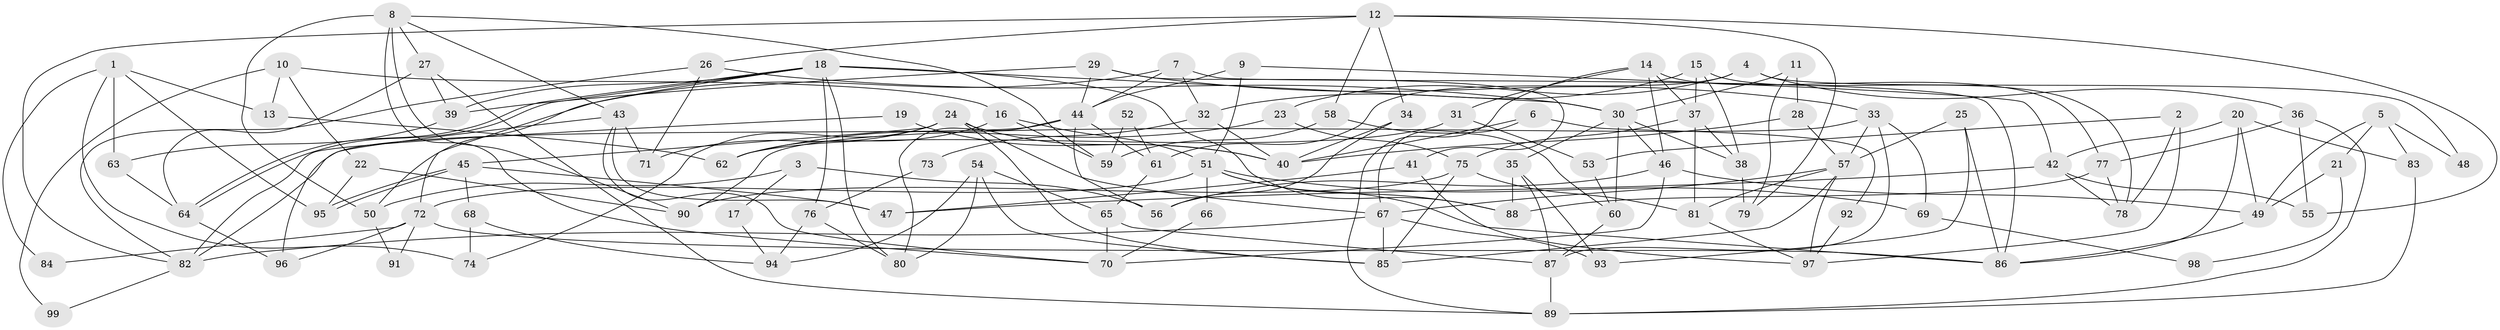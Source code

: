 // coarse degree distribution, {5: 0.15254237288135594, 6: 0.2033898305084746, 4: 0.2033898305084746, 3: 0.13559322033898305, 8: 0.1016949152542373, 7: 0.0847457627118644, 9: 0.03389830508474576, 2: 0.0847457627118644}
// Generated by graph-tools (version 1.1) at 2025/41/03/06/25 10:41:59]
// undirected, 99 vertices, 198 edges
graph export_dot {
graph [start="1"]
  node [color=gray90,style=filled];
  1;
  2;
  3;
  4;
  5;
  6;
  7;
  8;
  9;
  10;
  11;
  12;
  13;
  14;
  15;
  16;
  17;
  18;
  19;
  20;
  21;
  22;
  23;
  24;
  25;
  26;
  27;
  28;
  29;
  30;
  31;
  32;
  33;
  34;
  35;
  36;
  37;
  38;
  39;
  40;
  41;
  42;
  43;
  44;
  45;
  46;
  47;
  48;
  49;
  50;
  51;
  52;
  53;
  54;
  55;
  56;
  57;
  58;
  59;
  60;
  61;
  62;
  63;
  64;
  65;
  66;
  67;
  68;
  69;
  70;
  71;
  72;
  73;
  74;
  75;
  76;
  77;
  78;
  79;
  80;
  81;
  82;
  83;
  84;
  85;
  86;
  87;
  88;
  89;
  90;
  91;
  92;
  93;
  94;
  95;
  96;
  97;
  98;
  99;
  1 -- 63;
  1 -- 74;
  1 -- 13;
  1 -- 84;
  1 -- 95;
  2 -- 97;
  2 -- 78;
  2 -- 53;
  3 -- 50;
  3 -- 56;
  3 -- 17;
  4 -- 61;
  4 -- 36;
  4 -- 23;
  4 -- 48;
  5 -- 49;
  5 -- 83;
  5 -- 21;
  5 -- 48;
  6 -- 40;
  6 -- 67;
  6 -- 92;
  7 -- 44;
  7 -- 86;
  7 -- 32;
  7 -- 50;
  8 -- 70;
  8 -- 59;
  8 -- 27;
  8 -- 43;
  8 -- 50;
  8 -- 90;
  9 -- 51;
  9 -- 44;
  9 -- 42;
  10 -- 22;
  10 -- 16;
  10 -- 13;
  10 -- 99;
  11 -- 30;
  11 -- 28;
  11 -- 79;
  12 -- 34;
  12 -- 82;
  12 -- 26;
  12 -- 55;
  12 -- 58;
  12 -- 79;
  13 -- 62;
  14 -- 77;
  14 -- 31;
  14 -- 37;
  14 -- 46;
  14 -- 89;
  15 -- 37;
  15 -- 38;
  15 -- 32;
  15 -- 78;
  16 -- 51;
  16 -- 62;
  16 -- 59;
  17 -- 94;
  18 -- 64;
  18 -- 64;
  18 -- 88;
  18 -- 30;
  18 -- 39;
  18 -- 72;
  18 -- 76;
  18 -- 80;
  19 -- 40;
  19 -- 82;
  20 -- 42;
  20 -- 86;
  20 -- 49;
  20 -- 83;
  21 -- 49;
  21 -- 98;
  22 -- 95;
  22 -- 90;
  23 -- 75;
  23 -- 62;
  24 -- 67;
  24 -- 45;
  24 -- 40;
  24 -- 71;
  24 -- 74;
  24 -- 85;
  25 -- 57;
  25 -- 93;
  25 -- 86;
  26 -- 30;
  26 -- 71;
  26 -- 82;
  27 -- 64;
  27 -- 39;
  27 -- 89;
  28 -- 57;
  28 -- 40;
  29 -- 33;
  29 -- 39;
  29 -- 41;
  29 -- 44;
  30 -- 38;
  30 -- 35;
  30 -- 46;
  30 -- 60;
  31 -- 62;
  31 -- 53;
  32 -- 40;
  32 -- 73;
  33 -- 57;
  33 -- 90;
  33 -- 69;
  33 -- 87;
  34 -- 56;
  34 -- 40;
  35 -- 87;
  35 -- 88;
  35 -- 93;
  36 -- 89;
  36 -- 55;
  36 -- 77;
  37 -- 75;
  37 -- 38;
  37 -- 81;
  38 -- 79;
  39 -- 63;
  41 -- 47;
  41 -- 97;
  42 -- 78;
  42 -- 47;
  42 -- 55;
  43 -- 71;
  43 -- 47;
  43 -- 70;
  43 -- 96;
  44 -- 80;
  44 -- 56;
  44 -- 61;
  44 -- 82;
  45 -- 95;
  45 -- 95;
  45 -- 47;
  45 -- 68;
  46 -- 49;
  46 -- 56;
  46 -- 70;
  49 -- 86;
  50 -- 91;
  51 -- 72;
  51 -- 86;
  51 -- 66;
  51 -- 69;
  51 -- 88;
  52 -- 61;
  52 -- 59;
  53 -- 60;
  54 -- 85;
  54 -- 65;
  54 -- 80;
  54 -- 94;
  57 -- 85;
  57 -- 81;
  57 -- 67;
  57 -- 97;
  58 -- 60;
  58 -- 59;
  60 -- 87;
  61 -- 65;
  63 -- 64;
  64 -- 96;
  65 -- 70;
  65 -- 87;
  66 -- 70;
  67 -- 82;
  67 -- 85;
  67 -- 93;
  68 -- 94;
  68 -- 74;
  69 -- 98;
  72 -- 86;
  72 -- 84;
  72 -- 91;
  72 -- 96;
  73 -- 76;
  75 -- 85;
  75 -- 81;
  75 -- 90;
  76 -- 80;
  76 -- 94;
  77 -- 88;
  77 -- 78;
  81 -- 97;
  82 -- 99;
  83 -- 89;
  87 -- 89;
  92 -- 97;
}
